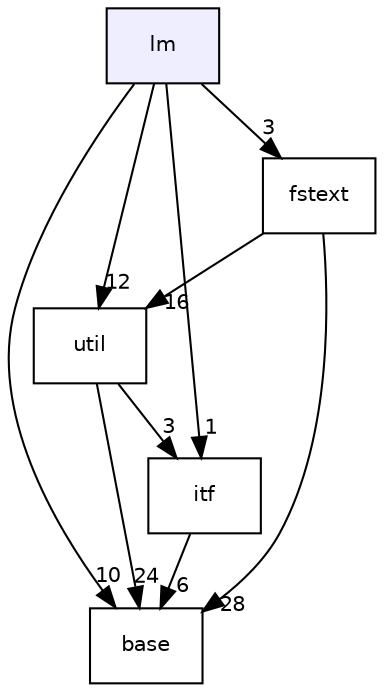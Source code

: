 digraph "lm" {
  compound=true
  node [ fontsize="10", fontname="Helvetica"];
  edge [ labelfontsize="10", labelfontname="Helvetica"];
  dir_7d6461cc9541757562123f912e2463ff [shape=box, label="lm", style="filled", fillcolor="#eeeeff", pencolor="black", URL="dir_7d6461cc9541757562123f912e2463ff.html"];
  dir_23ec12649285f9fabf3a6b7380226c28 [shape=box label="util" URL="dir_23ec12649285f9fabf3a6b7380226c28.html"];
  dir_e914ee4d4a44400f1fdb170cb4ead18a [shape=box label="base" URL="dir_e914ee4d4a44400f1fdb170cb4ead18a.html"];
  dir_6cbce3d69cab97132708c49b9176b34a [shape=box label="fstext" URL="dir_6cbce3d69cab97132708c49b9176b34a.html"];
  dir_32e73c41882ed4a4c395a3bf41490b9a [shape=box label="itf" URL="dir_32e73c41882ed4a4c395a3bf41490b9a.html"];
  dir_23ec12649285f9fabf3a6b7380226c28->dir_e914ee4d4a44400f1fdb170cb4ead18a [headlabel="24", labeldistance=1.5 headhref="dir_000034_000000.html"];
  dir_23ec12649285f9fabf3a6b7380226c28->dir_32e73c41882ed4a4c395a3bf41490b9a [headlabel="3", labeldistance=1.5 headhref="dir_000034_000016.html"];
  dir_7d6461cc9541757562123f912e2463ff->dir_23ec12649285f9fabf3a6b7380226c28 [headlabel="12", labeldistance=1.5 headhref="dir_000022_000034.html"];
  dir_7d6461cc9541757562123f912e2463ff->dir_e914ee4d4a44400f1fdb170cb4ead18a [headlabel="10", labeldistance=1.5 headhref="dir_000022_000000.html"];
  dir_7d6461cc9541757562123f912e2463ff->dir_6cbce3d69cab97132708c49b9176b34a [headlabel="3", labeldistance=1.5 headhref="dir_000022_000008.html"];
  dir_7d6461cc9541757562123f912e2463ff->dir_32e73c41882ed4a4c395a3bf41490b9a [headlabel="1", labeldistance=1.5 headhref="dir_000022_000016.html"];
  dir_6cbce3d69cab97132708c49b9176b34a->dir_23ec12649285f9fabf3a6b7380226c28 [headlabel="16", labeldistance=1.5 headhref="dir_000008_000034.html"];
  dir_6cbce3d69cab97132708c49b9176b34a->dir_e914ee4d4a44400f1fdb170cb4ead18a [headlabel="28", labeldistance=1.5 headhref="dir_000008_000000.html"];
  dir_32e73c41882ed4a4c395a3bf41490b9a->dir_e914ee4d4a44400f1fdb170cb4ead18a [headlabel="6", labeldistance=1.5 headhref="dir_000016_000000.html"];
}
